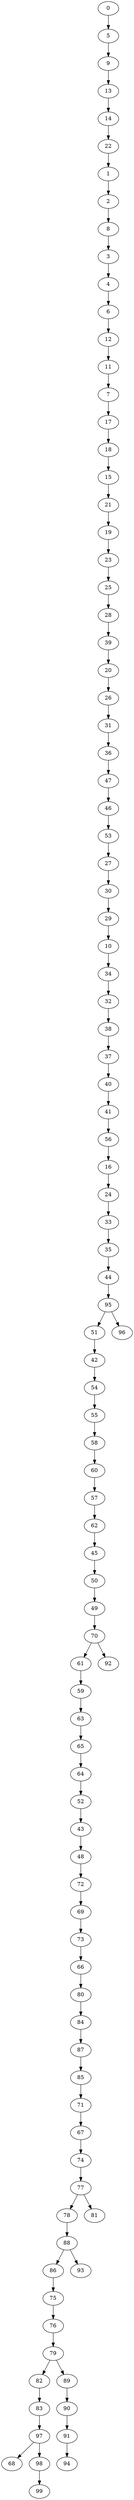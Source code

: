 digraph {
	0 [label=0]
	5 [label=5]
	9 [label=9]
	13 [label=13]
	14 [label=14]
	22 [label=22]
	1 [label=1]
	2 [label=2]
	8 [label=8]
	3 [label=3]
	4 [label=4]
	6 [label=6]
	12 [label=12]
	11 [label=11]
	7 [label=7]
	17 [label=17]
	18 [label=18]
	15 [label=15]
	21 [label=21]
	19 [label=19]
	23 [label=23]
	25 [label=25]
	28 [label=28]
	39 [label=39]
	20 [label=20]
	26 [label=26]
	31 [label=31]
	36 [label=36]
	47 [label=47]
	46 [label=46]
	53 [label=53]
	27 [label=27]
	30 [label=30]
	29 [label=29]
	10 [label=10]
	34 [label=34]
	32 [label=32]
	38 [label=38]
	37 [label=37]
	40 [label=40]
	41 [label=41]
	56 [label=56]
	16 [label=16]
	24 [label=24]
	33 [label=33]
	35 [label=35]
	44 [label=44]
	95 [label=95]
	51 [label=51]
	42 [label=42]
	54 [label=54]
	55 [label=55]
	58 [label=58]
	60 [label=60]
	57 [label=57]
	62 [label=62]
	45 [label=45]
	50 [label=50]
	49 [label=49]
	70 [label=70]
	61 [label=61]
	59 [label=59]
	63 [label=63]
	65 [label=65]
	64 [label=64]
	52 [label=52]
	43 [label=43]
	48 [label=48]
	72 [label=72]
	69 [label=69]
	73 [label=73]
	66 [label=66]
	80 [label=80]
	84 [label=84]
	87 [label=87]
	85 [label=85]
	71 [label=71]
	67 [label=67]
	74 [label=74]
	77 [label=77]
	78 [label=78]
	88 [label=88]
	86 [label=86]
	75 [label=75]
	76 [label=76]
	79 [label=79]
	82 [label=82]
	83 [label=83]
	97 [label=97]
	68 [label=68]
	98 [label=98]
	99 [label=99]
	89 [label=89]
	90 [label=90]
	91 [label=91]
	94 [label=94]
	93 [label=93]
	81 [label=81]
	92 [label=92]
	96 [label=96]
	0 -> 5
	5 -> 9
	9 -> 13
	13 -> 14
	14 -> 22
	22 -> 1
	1 -> 2
	2 -> 8
	8 -> 3
	3 -> 4
	4 -> 6
	6 -> 12
	12 -> 11
	11 -> 7
	7 -> 17
	17 -> 18
	18 -> 15
	15 -> 21
	21 -> 19
	19 -> 23
	23 -> 25
	25 -> 28
	28 -> 39
	39 -> 20
	20 -> 26
	26 -> 31
	31 -> 36
	36 -> 47
	47 -> 46
	46 -> 53
	53 -> 27
	27 -> 30
	30 -> 29
	29 -> 10
	10 -> 34
	34 -> 32
	32 -> 38
	38 -> 37
	37 -> 40
	40 -> 41
	41 -> 56
	56 -> 16
	16 -> 24
	24 -> 33
	33 -> 35
	35 -> 44
	44 -> 95
	95 -> 51
	51 -> 42
	42 -> 54
	54 -> 55
	55 -> 58
	58 -> 60
	60 -> 57
	57 -> 62
	62 -> 45
	45 -> 50
	50 -> 49
	49 -> 70
	70 -> 61
	61 -> 59
	59 -> 63
	63 -> 65
	65 -> 64
	64 -> 52
	52 -> 43
	43 -> 48
	48 -> 72
	72 -> 69
	69 -> 73
	73 -> 66
	66 -> 80
	80 -> 84
	84 -> 87
	87 -> 85
	85 -> 71
	71 -> 67
	67 -> 74
	74 -> 77
	77 -> 78
	78 -> 88
	88 -> 86
	86 -> 75
	75 -> 76
	76 -> 79
	79 -> 82
	82 -> 83
	83 -> 97
	97 -> 68
	97 -> 98
	98 -> 99
	79 -> 89
	89 -> 90
	90 -> 91
	91 -> 94
	88 -> 93
	77 -> 81
	70 -> 92
	95 -> 96
}
